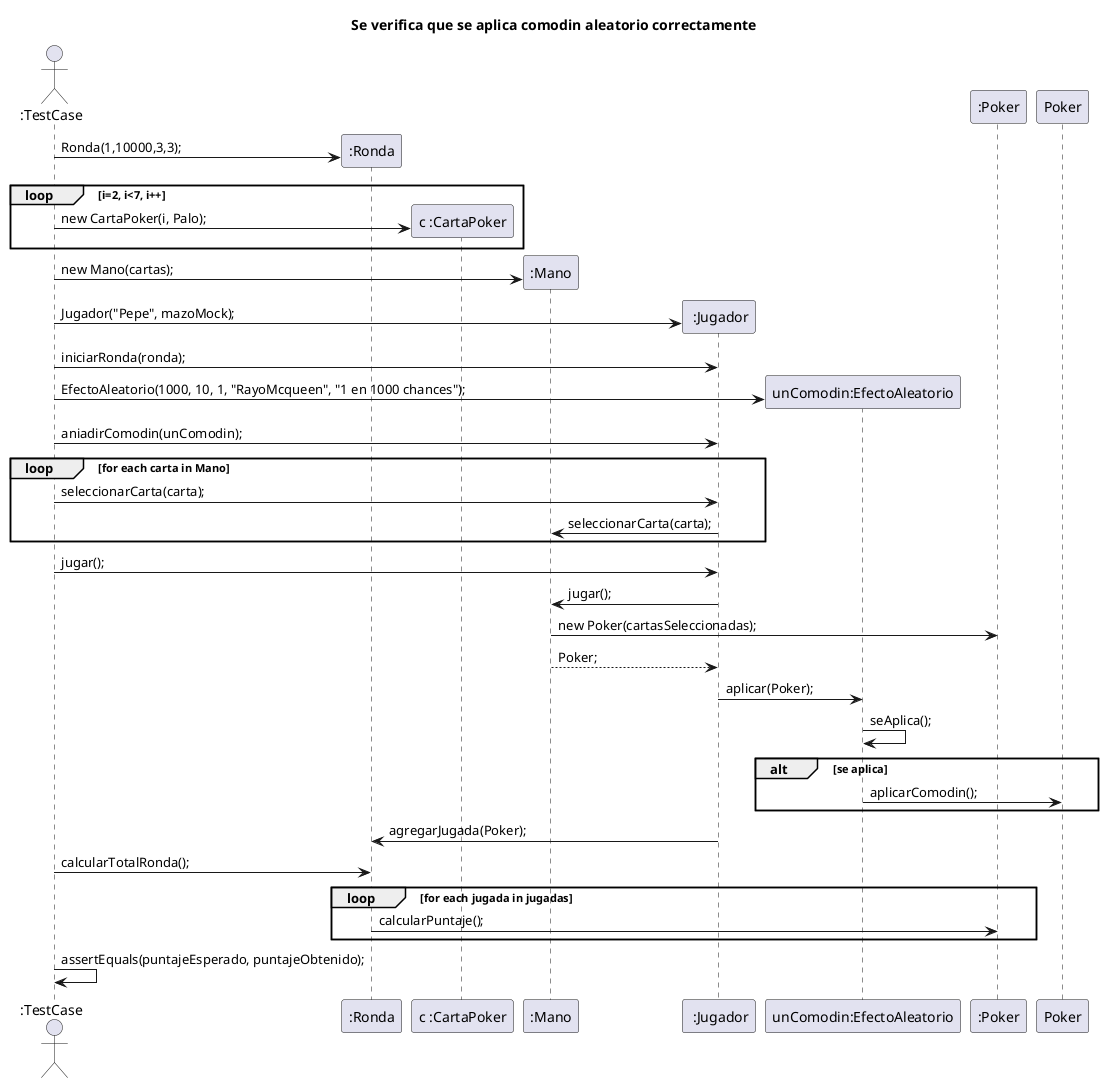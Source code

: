 @startuml
'https://plantuml.com/sequence-diagram

title Se verifica que se aplica comodin aleatorio correctamente

actor ":TestCase" as user
participant ":Ronda" as ronda
participant "c :CartaPoker" as carta
participant ":Mano" as mano
participant " :Jugador" as jugador
participant "unComodin:EfectoAleatorio" as comodin

user -> ronda **: Ronda(1,10000,3,3);
loop i=2, i<7, i++
    user -> carta **: new CartaPoker(i, Palo);
end
user -> mano **: new Mano(cartas);
user -> jugador **: Jugador("Pepe", mazoMock);
user -> jugador: iniciarRonda(ronda);

user -> comodin **: EfectoAleatorio(1000, 10, 1, "RayoMcqueen", "1 en 1000 chances");
user -> jugador :aniadirComodin(unComodin);

loop for each carta in Mano
    user -> jugador: seleccionarCarta(carta);
    jugador -> mano: seleccionarCarta(carta);
end

user -> jugador: jugar();
jugador -> mano: jugar();
mano -> ":Poker" as poker: new Poker(cartasSeleccionadas);
mano --> jugador: Poker;
jugador -> comodin: aplicar(Poker);
comodin -> comodin: seAplica();
alt se aplica
    comodin -> Poker: aplicarComodin();
end
jugador -> ronda: agregarJugada(Poker);
user -> ronda: calcularTotalRonda();
loop for each jugada in jugadas
    ronda -> poker: calcularPuntaje();
end

user -> user: assertEquals(puntajeEsperado, puntajeObtenido);

@enduml